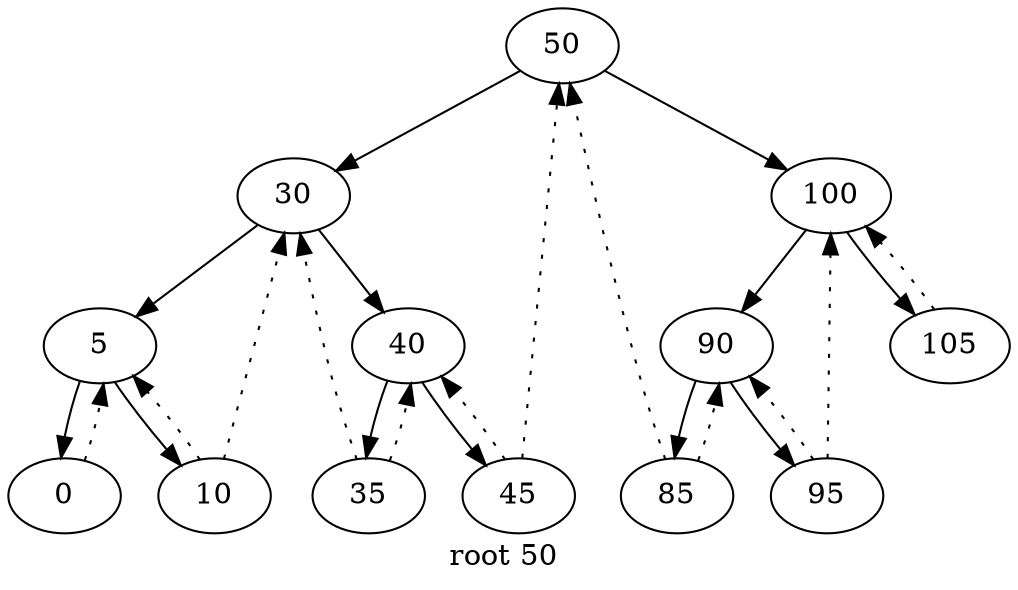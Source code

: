 digraph g{
label="root 50 "
50[root=true]
50->30;
50->100;
30->5;
30->40;
100->90;
100->105;
5->0;
5->10;
40->35;
40->45;
90->85;
90->95;
105->100[style=dotted];
0->5[style=dotted];
10->5[style=dotted];
10->30[style=dotted];
35->30[style=dotted];
35->40[style=dotted];
45->40[style=dotted];
45->50[style=dotted];
85->50[style=dotted];
85->90[style=dotted];
95->90[style=dotted];
95->100[style=dotted];
}